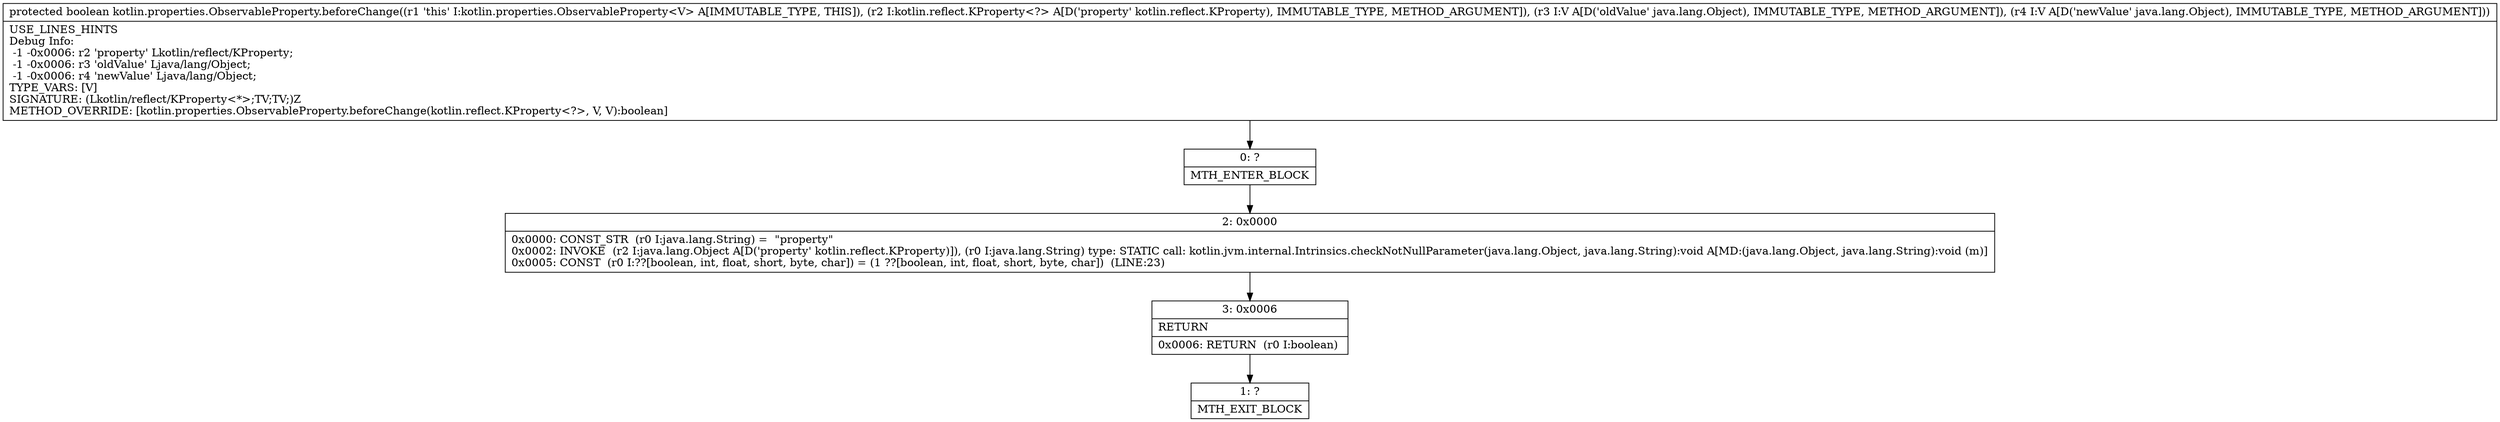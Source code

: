 digraph "CFG forkotlin.properties.ObservableProperty.beforeChange(Lkotlin\/reflect\/KProperty;Ljava\/lang\/Object;Ljava\/lang\/Object;)Z" {
Node_0 [shape=record,label="{0\:\ ?|MTH_ENTER_BLOCK\l}"];
Node_2 [shape=record,label="{2\:\ 0x0000|0x0000: CONST_STR  (r0 I:java.lang.String) =  \"property\" \l0x0002: INVOKE  (r2 I:java.lang.Object A[D('property' kotlin.reflect.KProperty)]), (r0 I:java.lang.String) type: STATIC call: kotlin.jvm.internal.Intrinsics.checkNotNullParameter(java.lang.Object, java.lang.String):void A[MD:(java.lang.Object, java.lang.String):void (m)]\l0x0005: CONST  (r0 I:??[boolean, int, float, short, byte, char]) = (1 ??[boolean, int, float, short, byte, char])  (LINE:23)\l}"];
Node_3 [shape=record,label="{3\:\ 0x0006|RETURN\l|0x0006: RETURN  (r0 I:boolean) \l}"];
Node_1 [shape=record,label="{1\:\ ?|MTH_EXIT_BLOCK\l}"];
MethodNode[shape=record,label="{protected boolean kotlin.properties.ObservableProperty.beforeChange((r1 'this' I:kotlin.properties.ObservableProperty\<V\> A[IMMUTABLE_TYPE, THIS]), (r2 I:kotlin.reflect.KProperty\<?\> A[D('property' kotlin.reflect.KProperty), IMMUTABLE_TYPE, METHOD_ARGUMENT]), (r3 I:V A[D('oldValue' java.lang.Object), IMMUTABLE_TYPE, METHOD_ARGUMENT]), (r4 I:V A[D('newValue' java.lang.Object), IMMUTABLE_TYPE, METHOD_ARGUMENT]))  | USE_LINES_HINTS\lDebug Info:\l  \-1 \-0x0006: r2 'property' Lkotlin\/reflect\/KProperty;\l  \-1 \-0x0006: r3 'oldValue' Ljava\/lang\/Object;\l  \-1 \-0x0006: r4 'newValue' Ljava\/lang\/Object;\lTYPE_VARS: [V]\lSIGNATURE: (Lkotlin\/reflect\/KProperty\<*\>;TV;TV;)Z\lMETHOD_OVERRIDE: [kotlin.properties.ObservableProperty.beforeChange(kotlin.reflect.KProperty\<?\>, V, V):boolean]\l}"];
MethodNode -> Node_0;Node_0 -> Node_2;
Node_2 -> Node_3;
Node_3 -> Node_1;
}

